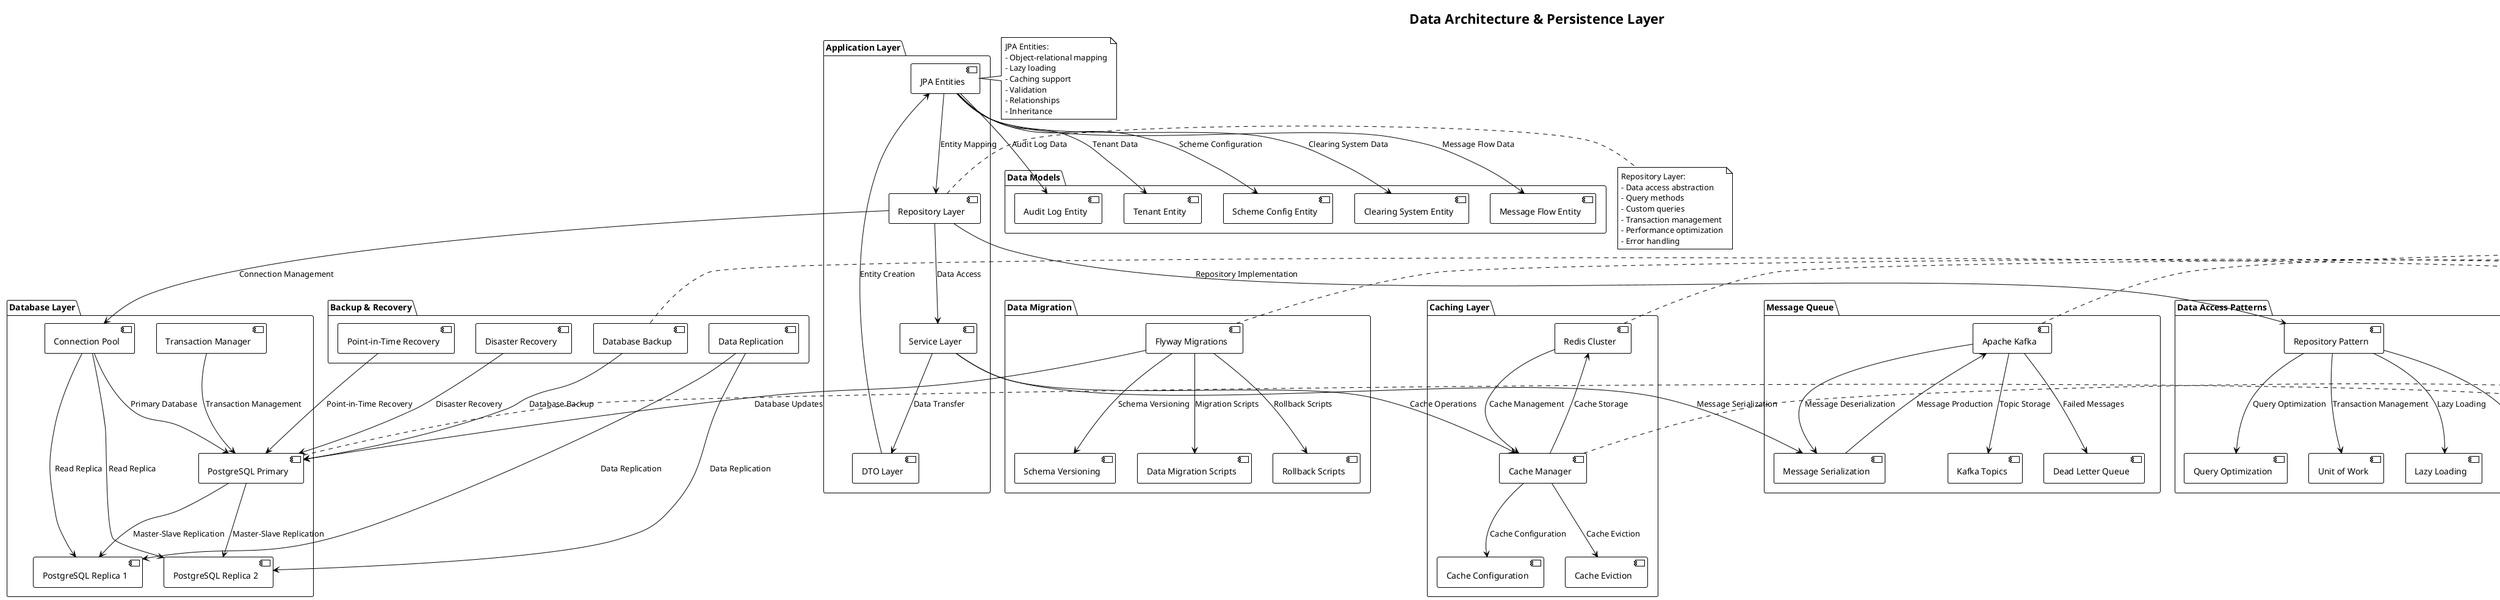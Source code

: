 @startuml DATA_ARCHITECTURE
!theme plain
title Data Architecture & Persistence Layer

package "Application Layer" {
    [JPA Entities] as JPA
    [Repository Layer] as RL
    [Service Layer] as SL
    [DTO Layer] as DTO
}

package "Database Layer" {
    [PostgreSQL Primary] as PGP
    [PostgreSQL Replica 1] as PGR1
    [PostgreSQL Replica 2] as PGR2
    [Connection Pool] as CP
    [Transaction Manager] as TM
}

package "Caching Layer" {
    [Redis Cluster] as RC
    [Cache Manager] as CM
    [Cache Configuration] as CC
    [Cache Eviction] as CE
}

package "Message Queue" {
    [Apache Kafka] as K
    [Kafka Topics] as KT
    [Dead Letter Queue] as DLQ
    [Message Serialization] as MS
}

package "Data Models" {
    [Tenant Entity] as TE
    [Scheme Config Entity] as SCE
    [Clearing System Entity] as CSE
    [Message Flow Entity] as MFE
    [Audit Log Entity] as ALE
}

package "Data Access Patterns" {
    [Repository Pattern] as RP
    [Unit of Work] as UOW
    [Lazy Loading] as LL
    [Eager Loading] as EL
    [Query Optimization] as QO
}

package "Data Migration" {
    [Flyway Migrations] as FM
    [Schema Versioning] as SV
    [Data Migration Scripts] as DMS
    [Rollback Scripts] as RS
}

package "Backup & Recovery" {
    [Database Backup] as DB
    [Point-in-Time Recovery] as PITR
    [Disaster Recovery] as DR
    [Data Replication] as DR2
}

' Application layer connections
JPA --> RL : Entity Mapping
RL --> SL : Data Access
SL --> DTO : Data Transfer
DTO --> JPA : Entity Creation

' Database connections
RL --> CP : Connection Management
CP --> PGP : Primary Database
CP --> PGR1 : Read Replica
CP --> PGR2 : Read Replica
TM --> PGP : Transaction Management

' Caching connections
SL --> CM : Cache Operations
CM --> RC : Cache Storage
CM --> CC : Cache Configuration
CM --> CE : Cache Eviction

' Message queue connections
SL --> MS : Message Serialization
MS --> K : Message Production
K --> KT : Topic Storage
K --> DLQ : Failed Messages

' Data model connections
JPA --> TE : Tenant Data
JPA --> SCE : Scheme Configuration
JPA --> CSE : Clearing System Data
JPA --> MFE : Message Flow Data
JPA --> ALE : Audit Log Data

' Data access pattern connections
RL --> RP : Repository Implementation
RP --> UOW : Transaction Management
RP --> LL : Lazy Loading
RP --> EL : Eager Loading
RP --> QO : Query Optimization

' Data migration connections
FM --> SV : Schema Versioning
FM --> DMS : Migration Scripts
FM --> RS : Rollback Scripts
FM --> PGP : Database Updates

' Backup and recovery connections
DB --> PGP : Database Backup
PITR --> PGP : Point-in-Time Recovery
DR --> PGP : Disaster Recovery
DR2 --> PGR1 : Data Replication
DR2 --> PGR2 : Data Replication

' Cross-component connections
PGP --> PGR1 : Master-Slave Replication
PGP --> PGR2 : Master-Slave Replication
RC --> CM : Cache Management
K --> MS : Message Deserialization

note right of PGP
PostgreSQL Primary:
- ACID compliance
- High availability
- Replication support
- Performance optimization
- Security features
- Backup and recovery
end note

note right of RC
Redis Cluster:
- High performance
- Data persistence
- Clustering support
- Memory optimization
- Pub/Sub messaging
- Session storage
end note

note right of K
Apache Kafka:
- High throughput
- Durability
- Replication
- Partitioning
- Consumer groups
- Dead letter queues
end note

note right of JPA
JPA Entities:
- Object-relational mapping
- Lazy loading
- Caching support
- Validation
- Relationships
- Inheritance
end note

note right of RL
Repository Layer:
- Data access abstraction
- Query methods
- Custom queries
- Transaction management
- Performance optimization
- Error handling
end note

note right of CM
Cache Manager:
- Cache-aside pattern
- Write-through caching
- Cache invalidation
- TTL management
- Performance optimization
- Memory management
end note

note right of FM
Flyway Migrations:
- Version control
- Schema evolution
- Data migration
- Rollback support
- Environment management
- Team collaboration
end note

note right of DB
Backup & Recovery:
- Automated backups
- Point-in-time recovery
- Disaster recovery
- Data replication
- High availability
- Business continuity
end note

@enduml